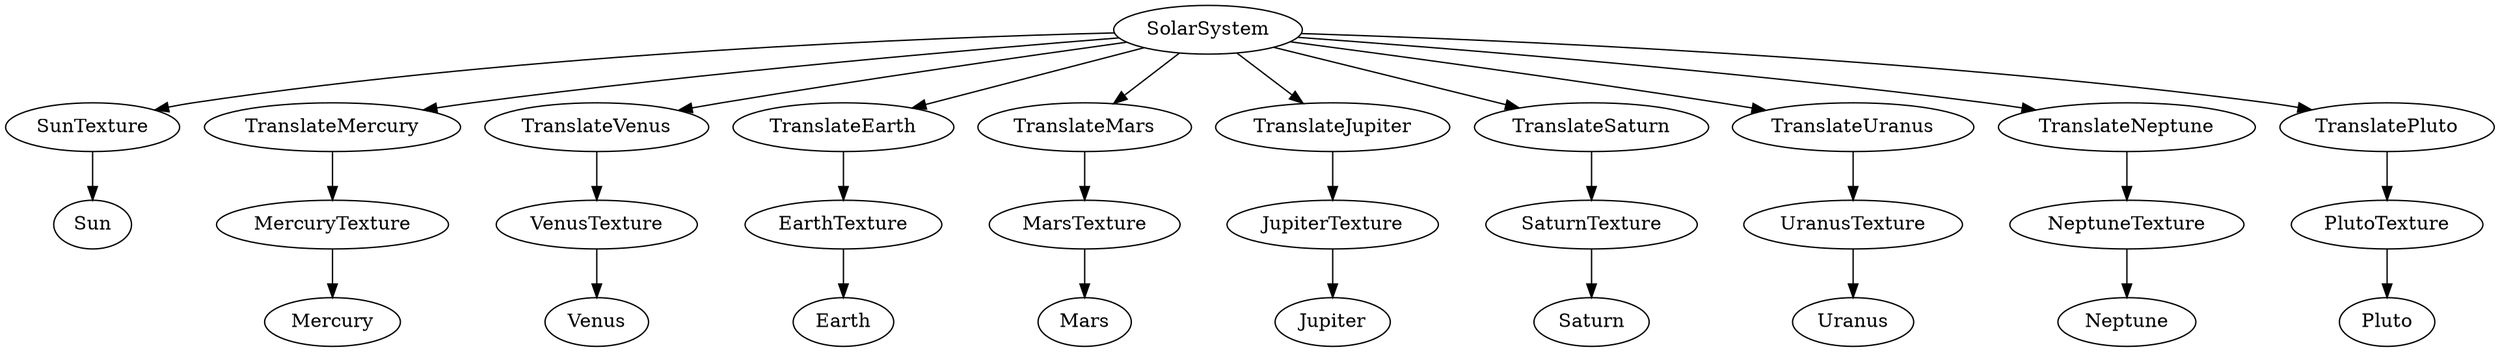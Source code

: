 digraph G {
SolarSystem;
SunTexture;
Sun;
TranslateMercury;
MercuryTexture;
Mercury;
TranslateVenus;
VenusTexture;
Venus;
TranslateEarth;
EarthTexture;
Earth;
TranslateMars;
MarsTexture;
Mars;
TranslateJupiter;
JupiterTexture;
Jupiter;
TranslateSaturn;
SaturnTexture;
Saturn;
TranslateUranus;
UranusTexture;
Uranus;
TranslateNeptune;
NeptuneTexture;
Neptune;
TranslatePluto;
PlutoTexture;
Pluto;
SolarSystem->SunTexture ;
SolarSystem->TranslateMercury ;
SolarSystem->TranslateVenus ;
SolarSystem->TranslateEarth ;
SolarSystem->TranslateMars ;
SolarSystem->TranslateJupiter ;
SolarSystem->TranslateSaturn ;
SolarSystem->TranslateUranus ;
SolarSystem->TranslateNeptune ;
SolarSystem->TranslatePluto ;
SunTexture->Sun ;
TranslateMercury->MercuryTexture ;
MercuryTexture->Mercury ;
TranslateVenus->VenusTexture ;
VenusTexture->Venus ;
TranslateEarth->EarthTexture ;
EarthTexture->Earth ;
TranslateMars->MarsTexture ;
MarsTexture->Mars ;
TranslateJupiter->JupiterTexture ;
JupiterTexture->Jupiter ;
TranslateSaturn->SaturnTexture ;
SaturnTexture->Saturn ;
TranslateUranus->UranusTexture ;
UranusTexture->Uranus ;
TranslateNeptune->NeptuneTexture ;
NeptuneTexture->Neptune ;
TranslatePluto->PlutoTexture ;
PlutoTexture->Pluto ;
}
